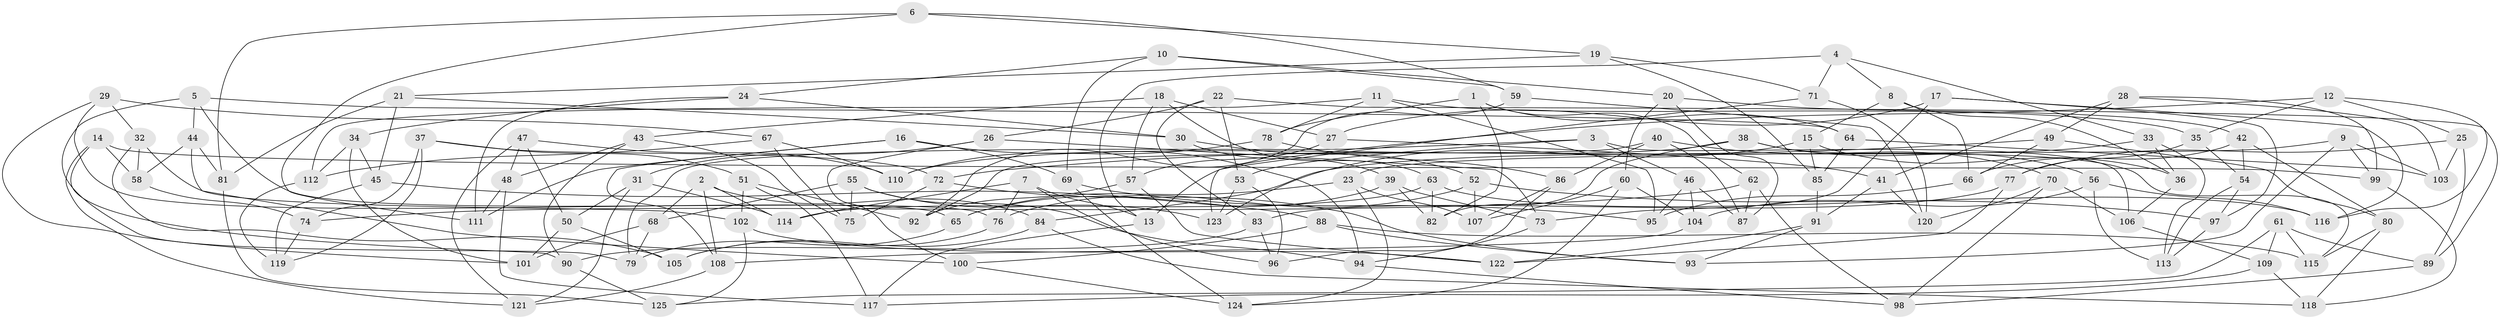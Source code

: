 // Generated by graph-tools (version 1.1) at 2025/37/03/09/25 02:37:50]
// undirected, 125 vertices, 250 edges
graph export_dot {
graph [start="1"]
  node [color=gray90,style=filled];
  1;
  2;
  3;
  4;
  5;
  6;
  7;
  8;
  9;
  10;
  11;
  12;
  13;
  14;
  15;
  16;
  17;
  18;
  19;
  20;
  21;
  22;
  23;
  24;
  25;
  26;
  27;
  28;
  29;
  30;
  31;
  32;
  33;
  34;
  35;
  36;
  37;
  38;
  39;
  40;
  41;
  42;
  43;
  44;
  45;
  46;
  47;
  48;
  49;
  50;
  51;
  52;
  53;
  54;
  55;
  56;
  57;
  58;
  59;
  60;
  61;
  62;
  63;
  64;
  65;
  66;
  67;
  68;
  69;
  70;
  71;
  72;
  73;
  74;
  75;
  76;
  77;
  78;
  79;
  80;
  81;
  82;
  83;
  84;
  85;
  86;
  87;
  88;
  89;
  90;
  91;
  92;
  93;
  94;
  95;
  96;
  97;
  98;
  99;
  100;
  101;
  102;
  103;
  104;
  105;
  106;
  107;
  108;
  109;
  110;
  111;
  112;
  113;
  114;
  115;
  116;
  117;
  118;
  119;
  120;
  121;
  122;
  123;
  124;
  125;
  1 -- 78;
  1 -- 82;
  1 -- 62;
  1 -- 64;
  2 -- 84;
  2 -- 108;
  2 -- 114;
  2 -- 68;
  3 -- 53;
  3 -- 79;
  3 -- 46;
  3 -- 106;
  4 -- 33;
  4 -- 8;
  4 -- 71;
  4 -- 13;
  5 -- 76;
  5 -- 44;
  5 -- 79;
  5 -- 64;
  6 -- 111;
  6 -- 81;
  6 -- 19;
  6 -- 59;
  7 -- 13;
  7 -- 76;
  7 -- 114;
  7 -- 96;
  8 -- 66;
  8 -- 15;
  8 -- 36;
  9 -- 99;
  9 -- 23;
  9 -- 93;
  9 -- 103;
  10 -- 59;
  10 -- 69;
  10 -- 24;
  10 -- 20;
  11 -- 35;
  11 -- 112;
  11 -- 95;
  11 -- 78;
  12 -- 13;
  12 -- 35;
  12 -- 25;
  12 -- 116;
  13 -- 117;
  14 -- 58;
  14 -- 121;
  14 -- 99;
  14 -- 90;
  15 -- 36;
  15 -- 123;
  15 -- 85;
  16 -- 111;
  16 -- 94;
  16 -- 108;
  16 -- 69;
  17 -- 116;
  17 -- 73;
  17 -- 27;
  17 -- 97;
  18 -- 57;
  18 -- 63;
  18 -- 27;
  18 -- 43;
  19 -- 21;
  19 -- 71;
  19 -- 85;
  20 -- 87;
  20 -- 60;
  20 -- 42;
  21 -- 30;
  21 -- 81;
  21 -- 45;
  22 -- 53;
  22 -- 26;
  22 -- 89;
  22 -- 83;
  23 -- 107;
  23 -- 65;
  23 -- 124;
  24 -- 34;
  24 -- 30;
  24 -- 111;
  25 -- 89;
  25 -- 103;
  25 -- 77;
  26 -- 100;
  26 -- 73;
  26 -- 31;
  27 -- 57;
  27 -- 41;
  28 -- 103;
  28 -- 99;
  28 -- 41;
  28 -- 49;
  29 -- 32;
  29 -- 67;
  29 -- 101;
  29 -- 65;
  30 -- 39;
  30 -- 52;
  31 -- 50;
  31 -- 114;
  31 -- 121;
  32 -- 105;
  32 -- 58;
  32 -- 102;
  33 -- 36;
  33 -- 113;
  33 -- 84;
  34 -- 112;
  34 -- 101;
  34 -- 45;
  35 -- 54;
  35 -- 77;
  36 -- 106;
  37 -- 72;
  37 -- 74;
  37 -- 51;
  37 -- 119;
  38 -- 56;
  38 -- 82;
  38 -- 115;
  38 -- 110;
  39 -- 65;
  39 -- 73;
  39 -- 82;
  40 -- 87;
  40 -- 70;
  40 -- 86;
  40 -- 92;
  41 -- 120;
  41 -- 91;
  42 -- 66;
  42 -- 80;
  42 -- 54;
  43 -- 48;
  43 -- 75;
  43 -- 90;
  44 -- 100;
  44 -- 58;
  44 -- 81;
  45 -- 88;
  45 -- 119;
  46 -- 104;
  46 -- 87;
  46 -- 95;
  47 -- 121;
  47 -- 48;
  47 -- 50;
  47 -- 110;
  48 -- 117;
  48 -- 111;
  49 -- 80;
  49 -- 72;
  49 -- 66;
  50 -- 101;
  50 -- 105;
  51 -- 117;
  51 -- 92;
  51 -- 102;
  52 -- 76;
  52 -- 97;
  52 -- 107;
  53 -- 123;
  53 -- 96;
  54 -- 97;
  54 -- 113;
  55 -- 68;
  55 -- 75;
  55 -- 94;
  55 -- 123;
  56 -- 116;
  56 -- 113;
  56 -- 104;
  57 -- 122;
  57 -- 92;
  58 -- 74;
  59 -- 92;
  59 -- 120;
  60 -- 107;
  60 -- 104;
  60 -- 124;
  61 -- 125;
  61 -- 89;
  61 -- 109;
  61 -- 115;
  62 -- 98;
  62 -- 87;
  62 -- 74;
  63 -- 82;
  63 -- 116;
  63 -- 114;
  64 -- 103;
  64 -- 85;
  65 -- 79;
  66 -- 95;
  67 -- 75;
  67 -- 110;
  67 -- 112;
  68 -- 79;
  68 -- 101;
  69 -- 124;
  69 -- 95;
  70 -- 106;
  70 -- 120;
  70 -- 98;
  71 -- 123;
  71 -- 120;
  72 -- 93;
  72 -- 75;
  73 -- 94;
  74 -- 119;
  76 -- 105;
  77 -- 122;
  77 -- 83;
  78 -- 86;
  78 -- 110;
  80 -- 115;
  80 -- 118;
  81 -- 125;
  83 -- 90;
  83 -- 96;
  84 -- 105;
  84 -- 118;
  85 -- 91;
  86 -- 107;
  86 -- 96;
  88 -- 115;
  88 -- 100;
  88 -- 93;
  89 -- 98;
  90 -- 125;
  91 -- 122;
  91 -- 93;
  94 -- 98;
  97 -- 113;
  99 -- 118;
  100 -- 124;
  102 -- 125;
  102 -- 122;
  104 -- 108;
  106 -- 109;
  108 -- 121;
  109 -- 117;
  109 -- 118;
  112 -- 119;
}
